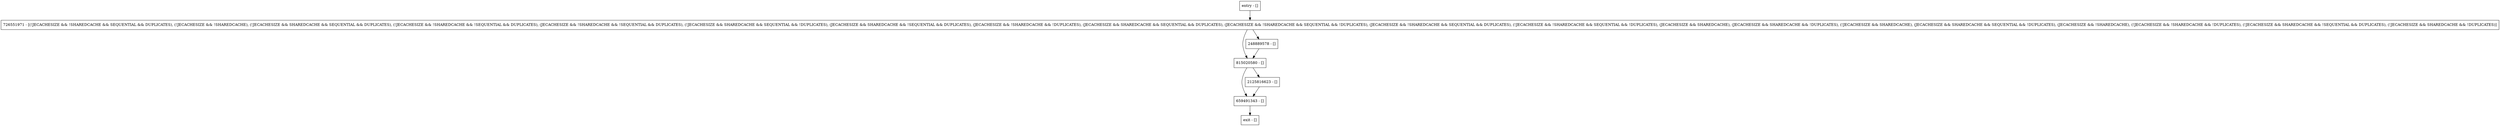 digraph refreshTreeAdminMemoryUsage {
node [shape=record];
815020580 [label="815020580 - []"];
entry [label="entry - []"];
exit [label="exit - []"];
248889578 [label="248889578 - []"];
659491343 [label="659491343 - []"];
726551971 [label="726551971 - [(!JECACHESIZE && !SHAREDCACHE && SEQUENTIAL && DUPLICATES), (!JECACHESIZE && !SHAREDCACHE), (!JECACHESIZE && SHAREDCACHE && SEQUENTIAL && DUPLICATES), (!JECACHESIZE && !SHAREDCACHE && !SEQUENTIAL && DUPLICATES), (JECACHESIZE && !SHAREDCACHE && !SEQUENTIAL && DUPLICATES), (!JECACHESIZE && SHAREDCACHE && SEQUENTIAL && !DUPLICATES), (JECACHESIZE && SHAREDCACHE && !SEQUENTIAL && DUPLICATES), (JECACHESIZE && !SHAREDCACHE && !DUPLICATES), (JECACHESIZE && SHAREDCACHE && SEQUENTIAL && DUPLICATES), (JECACHESIZE && !SHAREDCACHE && SEQUENTIAL && !DUPLICATES), (JECACHESIZE && !SHAREDCACHE && SEQUENTIAL && DUPLICATES), (!JECACHESIZE && !SHAREDCACHE && SEQUENTIAL && !DUPLICATES), (JECACHESIZE && SHAREDCACHE), (JECACHESIZE && SHAREDCACHE && !DUPLICATES), (!JECACHESIZE && SHAREDCACHE), (JECACHESIZE && SHAREDCACHE && SEQUENTIAL && !DUPLICATES), (JECACHESIZE && !SHAREDCACHE), (!JECACHESIZE && !SHAREDCACHE && !DUPLICATES), (!JECACHESIZE && SHAREDCACHE && !SEQUENTIAL && DUPLICATES), (!JECACHESIZE && SHAREDCACHE && !DUPLICATES)]"];
2125816623 [label="2125816623 - []"];
entry;
exit;
815020580 -> 659491343;
815020580 -> 2125816623;
entry -> 726551971;
248889578 -> 815020580;
659491343 -> exit;
726551971 -> 815020580;
726551971 -> 248889578;
2125816623 -> 659491343;
}
